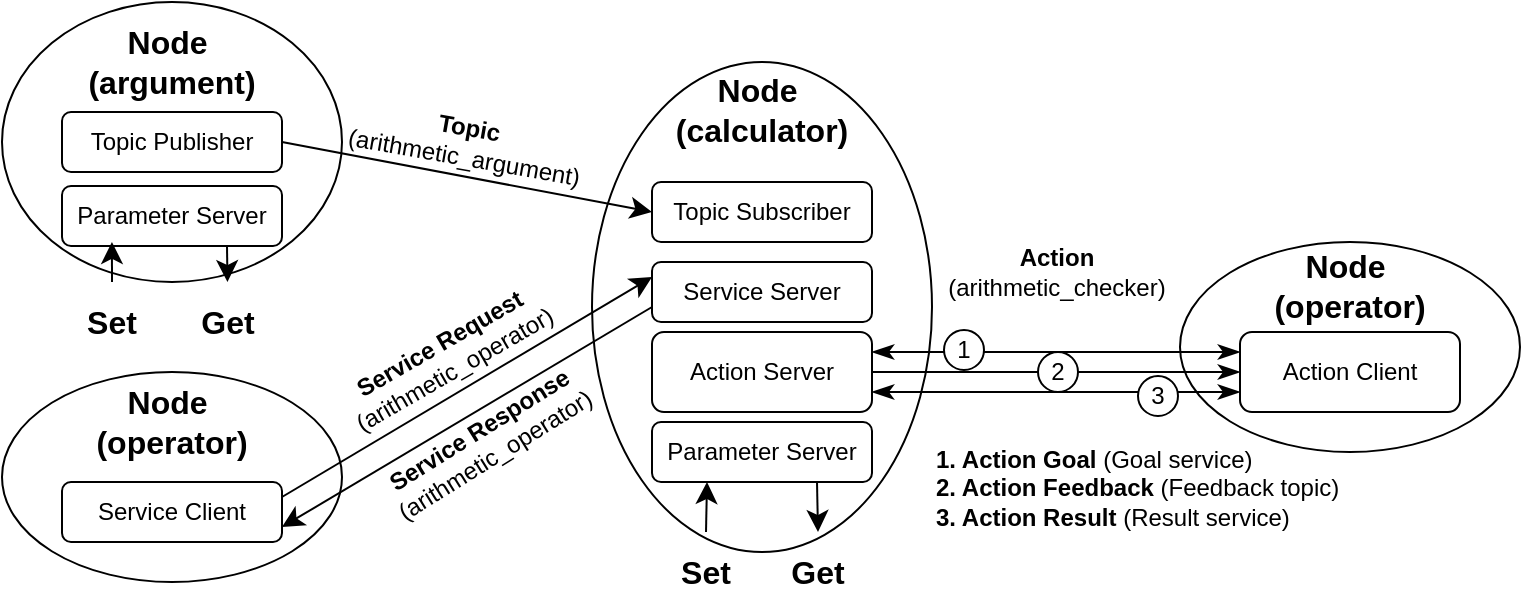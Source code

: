 <mxfile version="28.2.5">
  <diagram name="Page-1" id="UGlB3OiiK71JkhmK6zcf">
    <mxGraphModel dx="867" dy="880" grid="1" gridSize="10" guides="1" tooltips="1" connect="1" arrows="1" fold="1" page="1" pageScale="1" pageWidth="850" pageHeight="1100" math="0" shadow="0">
      <root>
        <mxCell id="0" />
        <mxCell id="1" parent="0" />
        <mxCell id="TRg9tI72QnR87t56-2dg-31" value="" style="ellipse;whiteSpace=wrap;html=1;" vertex="1" parent="1">
          <mxGeometry x="629" y="365" width="170" height="105" as="geometry" />
        </mxCell>
        <mxCell id="TRg9tI72QnR87t56-2dg-32" value="Node&amp;nbsp;&lt;div&gt;(operator&lt;span style=&quot;background-color: transparent; color: light-dark(rgb(0, 0, 0), rgb(255, 255, 255));&quot;&gt;)&lt;/span&gt;&lt;/div&gt;" style="text;strokeColor=none;fillColor=none;html=1;align=center;verticalAlign=middle;whiteSpace=wrap;rounded=0;fontSize=16;fontStyle=1" vertex="1" parent="1">
          <mxGeometry x="649" y="367" width="130" height="40" as="geometry" />
        </mxCell>
        <mxCell id="TRg9tI72QnR87t56-2dg-30" value="" style="ellipse;whiteSpace=wrap;html=1;" vertex="1" parent="1">
          <mxGeometry x="335" y="275" width="170" height="245" as="geometry" />
        </mxCell>
        <mxCell id="TRg9tI72QnR87t56-2dg-28" value="" style="ellipse;whiteSpace=wrap;html=1;" vertex="1" parent="1">
          <mxGeometry x="40" y="430" width="170" height="105" as="geometry" />
        </mxCell>
        <mxCell id="TRg9tI72QnR87t56-2dg-14" value="" style="ellipse;whiteSpace=wrap;html=1;" vertex="1" parent="1">
          <mxGeometry x="40" y="245" width="170" height="140" as="geometry" />
        </mxCell>
        <mxCell id="TRg9tI72QnR87t56-2dg-3" value="Node&amp;nbsp;&lt;div&gt;(a&lt;span style=&quot;background-color: transparent; color: light-dark(rgb(0, 0, 0), rgb(255, 255, 255));&quot;&gt;rgument)&lt;/span&gt;&lt;/div&gt;" style="text;strokeColor=none;fillColor=none;html=1;align=center;verticalAlign=middle;whiteSpace=wrap;rounded=0;fontSize=16;fontStyle=1" vertex="1" parent="1">
          <mxGeometry x="60" y="255" width="130" height="40" as="geometry" />
        </mxCell>
        <mxCell id="TRg9tI72QnR87t56-2dg-4" value="&lt;b&gt;Set&lt;/b&gt;" style="text;strokeColor=none;fillColor=none;html=1;align=center;verticalAlign=middle;whiteSpace=wrap;rounded=0;fontSize=16;" vertex="1" parent="1">
          <mxGeometry x="70" y="385" width="50" height="40" as="geometry" />
        </mxCell>
        <mxCell id="TRg9tI72QnR87t56-2dg-5" value="&lt;b&gt;Get&lt;/b&gt;" style="text;strokeColor=none;fillColor=none;html=1;align=center;verticalAlign=middle;whiteSpace=wrap;rounded=0;fontSize=16;" vertex="1" parent="1">
          <mxGeometry x="128" y="385" width="50" height="40" as="geometry" />
        </mxCell>
        <mxCell id="TRg9tI72QnR87t56-2dg-19" style="edgeStyle=none;curved=1;rounded=0;orthogonalLoop=1;jettySize=auto;html=1;exitX=1;exitY=0.25;exitDx=0;exitDy=0;entryX=0;entryY=0.25;entryDx=0;entryDy=0;fontSize=12;startSize=8;endSize=8;" edge="1" parent="1" source="TRg9tI72QnR87t56-2dg-8" target="TRg9tI72QnR87t56-2dg-10">
          <mxGeometry relative="1" as="geometry" />
        </mxCell>
        <mxCell id="TRg9tI72QnR87t56-2dg-8" value="Service Client" style="rounded=1;whiteSpace=wrap;html=1;" vertex="1" parent="1">
          <mxGeometry x="70" y="485" width="110" height="30" as="geometry" />
        </mxCell>
        <mxCell id="TRg9tI72QnR87t56-2dg-9" value="Topic Subscriber" style="rounded=1;whiteSpace=wrap;html=1;" vertex="1" parent="1">
          <mxGeometry x="365" y="335" width="110" height="30" as="geometry" />
        </mxCell>
        <mxCell id="TRg9tI72QnR87t56-2dg-20" style="edgeStyle=none;curved=1;rounded=0;orthogonalLoop=1;jettySize=auto;html=1;exitX=0;exitY=0.75;exitDx=0;exitDy=0;entryX=1;entryY=0.75;entryDx=0;entryDy=0;fontSize=12;startSize=8;endSize=8;" edge="1" parent="1" source="TRg9tI72QnR87t56-2dg-10" target="TRg9tI72QnR87t56-2dg-8">
          <mxGeometry relative="1" as="geometry" />
        </mxCell>
        <mxCell id="TRg9tI72QnR87t56-2dg-10" value="Service Server" style="rounded=1;whiteSpace=wrap;html=1;" vertex="1" parent="1">
          <mxGeometry x="365" y="375" width="110" height="30" as="geometry" />
        </mxCell>
        <mxCell id="TRg9tI72QnR87t56-2dg-33" style="edgeStyle=none;curved=1;rounded=0;orthogonalLoop=1;jettySize=auto;html=1;exitX=1;exitY=0.25;exitDx=0;exitDy=0;entryX=0;entryY=0.25;entryDx=0;entryDy=0;fontSize=12;startSize=8;endSize=8;startArrow=classicThin;startFill=1;endArrow=classicThin;endFill=1;" edge="1" parent="1" source="TRg9tI72QnR87t56-2dg-11" target="TRg9tI72QnR87t56-2dg-13">
          <mxGeometry relative="1" as="geometry" />
        </mxCell>
        <mxCell id="TRg9tI72QnR87t56-2dg-35" style="edgeStyle=none;curved=1;rounded=0;orthogonalLoop=1;jettySize=auto;html=1;exitX=1;exitY=0.5;exitDx=0;exitDy=0;fontSize=12;startSize=8;endSize=8;endArrow=classicThin;endFill=1;" edge="1" parent="1" source="TRg9tI72QnR87t56-2dg-11" target="TRg9tI72QnR87t56-2dg-13">
          <mxGeometry relative="1" as="geometry" />
        </mxCell>
        <mxCell id="TRg9tI72QnR87t56-2dg-11" value="Action Server" style="rounded=1;whiteSpace=wrap;html=1;" vertex="1" parent="1">
          <mxGeometry x="365" y="410" width="110" height="40" as="geometry" />
        </mxCell>
        <mxCell id="TRg9tI72QnR87t56-2dg-26" style="edgeStyle=none;curved=1;rounded=0;orthogonalLoop=1;jettySize=auto;html=1;exitX=0.75;exitY=1;exitDx=0;exitDy=0;entryX=0.5;entryY=0;entryDx=0;entryDy=0;fontSize=12;startSize=8;endSize=8;" edge="1" parent="1" source="TRg9tI72QnR87t56-2dg-12" target="TRg9tI72QnR87t56-2dg-24">
          <mxGeometry relative="1" as="geometry" />
        </mxCell>
        <mxCell id="TRg9tI72QnR87t56-2dg-12" value="Parameter Server" style="rounded=1;whiteSpace=wrap;html=1;" vertex="1" parent="1">
          <mxGeometry x="365" y="455" width="110" height="30" as="geometry" />
        </mxCell>
        <mxCell id="TRg9tI72QnR87t56-2dg-13" value="Action Client" style="rounded=1;whiteSpace=wrap;html=1;" vertex="1" parent="1">
          <mxGeometry x="659" y="410" width="110" height="40" as="geometry" />
        </mxCell>
        <mxCell id="TRg9tI72QnR87t56-2dg-18" style="edgeStyle=none;curved=1;rounded=0;orthogonalLoop=1;jettySize=auto;html=1;exitX=1;exitY=0.5;exitDx=0;exitDy=0;entryX=0;entryY=0.5;entryDx=0;entryDy=0;fontSize=12;startSize=8;endSize=8;" edge="1" parent="1" source="TRg9tI72QnR87t56-2dg-6" target="TRg9tI72QnR87t56-2dg-9">
          <mxGeometry relative="1" as="geometry" />
        </mxCell>
        <mxCell id="TRg9tI72QnR87t56-2dg-6" value="Topic Publisher" style="rounded=1;whiteSpace=wrap;html=1;" vertex="1" parent="1">
          <mxGeometry x="70" y="300" width="110" height="30" as="geometry" />
        </mxCell>
        <mxCell id="TRg9tI72QnR87t56-2dg-17" style="edgeStyle=none;curved=1;rounded=0;orthogonalLoop=1;jettySize=auto;html=1;exitX=0.75;exitY=1;exitDx=0;exitDy=0;fontSize=12;startSize=8;endSize=8;" edge="1" parent="1" source="TRg9tI72QnR87t56-2dg-7" target="TRg9tI72QnR87t56-2dg-5">
          <mxGeometry relative="1" as="geometry" />
        </mxCell>
        <mxCell id="TRg9tI72QnR87t56-2dg-7" value="Parameter Server" style="rounded=1;whiteSpace=wrap;html=1;" vertex="1" parent="1">
          <mxGeometry x="70" y="337" width="110" height="30" as="geometry" />
        </mxCell>
        <mxCell id="TRg9tI72QnR87t56-2dg-16" style="edgeStyle=none;curved=1;rounded=0;orthogonalLoop=1;jettySize=auto;html=1;exitX=0.5;exitY=0;exitDx=0;exitDy=0;entryX=0.227;entryY=0.933;entryDx=0;entryDy=0;entryPerimeter=0;fontSize=12;startSize=8;endSize=8;" edge="1" parent="1" source="TRg9tI72QnR87t56-2dg-4" target="TRg9tI72QnR87t56-2dg-7">
          <mxGeometry relative="1" as="geometry" />
        </mxCell>
        <mxCell id="TRg9tI72QnR87t56-2dg-25" style="edgeStyle=none;curved=1;rounded=0;orthogonalLoop=1;jettySize=auto;html=1;exitX=0.5;exitY=0;exitDx=0;exitDy=0;entryX=0.25;entryY=1;entryDx=0;entryDy=0;fontSize=12;startSize=8;endSize=8;" edge="1" parent="1" source="TRg9tI72QnR87t56-2dg-23" target="TRg9tI72QnR87t56-2dg-12">
          <mxGeometry relative="1" as="geometry" />
        </mxCell>
        <mxCell id="TRg9tI72QnR87t56-2dg-23" value="&lt;b&gt;Set&lt;/b&gt;" style="text;strokeColor=none;fillColor=none;html=1;align=center;verticalAlign=middle;whiteSpace=wrap;rounded=0;fontSize=16;" vertex="1" parent="1">
          <mxGeometry x="367" y="510" width="50" height="40" as="geometry" />
        </mxCell>
        <mxCell id="TRg9tI72QnR87t56-2dg-24" value="&lt;b&gt;Get&lt;/b&gt;" style="text;strokeColor=none;fillColor=none;html=1;align=center;verticalAlign=middle;whiteSpace=wrap;rounded=0;fontSize=16;" vertex="1" parent="1">
          <mxGeometry x="423" y="510" width="50" height="40" as="geometry" />
        </mxCell>
        <mxCell id="TRg9tI72QnR87t56-2dg-27" value="Node&amp;nbsp;&lt;div&gt;(operator&lt;span style=&quot;background-color: transparent; color: light-dark(rgb(0, 0, 0), rgb(255, 255, 255));&quot;&gt;)&lt;/span&gt;&lt;/div&gt;" style="text;strokeColor=none;fillColor=none;html=1;align=center;verticalAlign=middle;whiteSpace=wrap;rounded=0;fontSize=16;fontStyle=1" vertex="1" parent="1">
          <mxGeometry x="60" y="435" width="130" height="40" as="geometry" />
        </mxCell>
        <mxCell id="TRg9tI72QnR87t56-2dg-29" value="Node&amp;nbsp;&lt;div&gt;(calculator&lt;span style=&quot;background-color: transparent; color: light-dark(rgb(0, 0, 0), rgb(255, 255, 255));&quot;&gt;)&lt;/span&gt;&lt;/div&gt;" style="text;strokeColor=none;fillColor=none;html=1;align=center;verticalAlign=middle;whiteSpace=wrap;rounded=0;fontSize=16;fontStyle=1" vertex="1" parent="1">
          <mxGeometry x="355" y="279" width="130" height="40" as="geometry" />
        </mxCell>
        <mxCell id="TRg9tI72QnR87t56-2dg-34" style="edgeStyle=none;curved=1;rounded=0;orthogonalLoop=1;jettySize=auto;html=1;exitX=1;exitY=0.75;exitDx=0;exitDy=0;entryX=0;entryY=0.75;entryDx=0;entryDy=0;fontSize=12;startSize=8;endSize=8;startArrow=classicThin;startFill=1;endArrow=classicThin;endFill=1;" edge="1" parent="1" source="TRg9tI72QnR87t56-2dg-11" target="TRg9tI72QnR87t56-2dg-13">
          <mxGeometry relative="1" as="geometry">
            <mxPoint x="500" y="420" as="sourcePoint" />
            <mxPoint x="585" y="420" as="targetPoint" />
          </mxGeometry>
        </mxCell>
        <mxCell id="TRg9tI72QnR87t56-2dg-36" value="1" style="ellipse;whiteSpace=wrap;html=1;aspect=fixed;" vertex="1" parent="1">
          <mxGeometry x="511" y="409" width="20" height="20" as="geometry" />
        </mxCell>
        <mxCell id="TRg9tI72QnR87t56-2dg-37" value="2" style="ellipse;whiteSpace=wrap;html=1;aspect=fixed;" vertex="1" parent="1">
          <mxGeometry x="558" y="420" width="20" height="20" as="geometry" />
        </mxCell>
        <mxCell id="TRg9tI72QnR87t56-2dg-39" value="3" style="ellipse;whiteSpace=wrap;html=1;aspect=fixed;" vertex="1" parent="1">
          <mxGeometry x="608" y="432" width="20" height="20" as="geometry" />
        </mxCell>
        <mxCell id="TRg9tI72QnR87t56-2dg-40" value="&lt;b&gt;Topic&lt;/b&gt;&lt;div&gt;(arithmetic_argument)&lt;/div&gt;" style="text;html=1;align=center;verticalAlign=middle;whiteSpace=wrap;rounded=0;rotation=10;" vertex="1" parent="1">
          <mxGeometry x="210" y="300" width="125" height="30" as="geometry" />
        </mxCell>
        <mxCell id="TRg9tI72QnR87t56-2dg-41" value="&lt;b&gt;Service Request&lt;/b&gt;&lt;div&gt;(arithmetic_operator)&lt;/div&gt;" style="text;html=1;align=center;verticalAlign=middle;whiteSpace=wrap;rounded=0;rotation=330;" vertex="1" parent="1">
          <mxGeometry x="200" y="407" width="125" height="30" as="geometry" />
        </mxCell>
        <mxCell id="TRg9tI72QnR87t56-2dg-42" value="&lt;b&gt;Service Response&lt;/b&gt;&lt;div&gt;&lt;div&gt;(arithmetic_operator)&lt;/div&gt;&lt;/div&gt;" style="text;html=1;align=center;verticalAlign=middle;whiteSpace=wrap;rounded=0;rotation=328;" vertex="1" parent="1">
          <mxGeometry x="220" y="450" width="125" height="30" as="geometry" />
        </mxCell>
        <mxCell id="TRg9tI72QnR87t56-2dg-43" value="&lt;b&gt;Action&lt;/b&gt;&lt;div&gt;&lt;div&gt;(arithmetic_checker)&lt;/div&gt;&lt;/div&gt;" style="text;html=1;align=center;verticalAlign=middle;whiteSpace=wrap;rounded=0;rotation=0;" vertex="1" parent="1">
          <mxGeometry x="505.002" y="365.001" width="125" height="30" as="geometry" />
        </mxCell>
        <mxCell id="TRg9tI72QnR87t56-2dg-44" value="&lt;b&gt;1. Action Goal &lt;/b&gt;(Goal service)&lt;div&gt;&lt;b&gt;2. Action Feedback&lt;/b&gt; (Feedback topic)&lt;/div&gt;&lt;div&gt;&lt;b&gt;3. Action Result&lt;/b&gt; (Result service)&lt;/div&gt;" style="text;html=1;align=left;verticalAlign=middle;whiteSpace=wrap;rounded=0;rotation=0;" vertex="1" parent="1">
          <mxGeometry x="505" y="460" width="225" height="55" as="geometry" />
        </mxCell>
      </root>
    </mxGraphModel>
  </diagram>
</mxfile>
